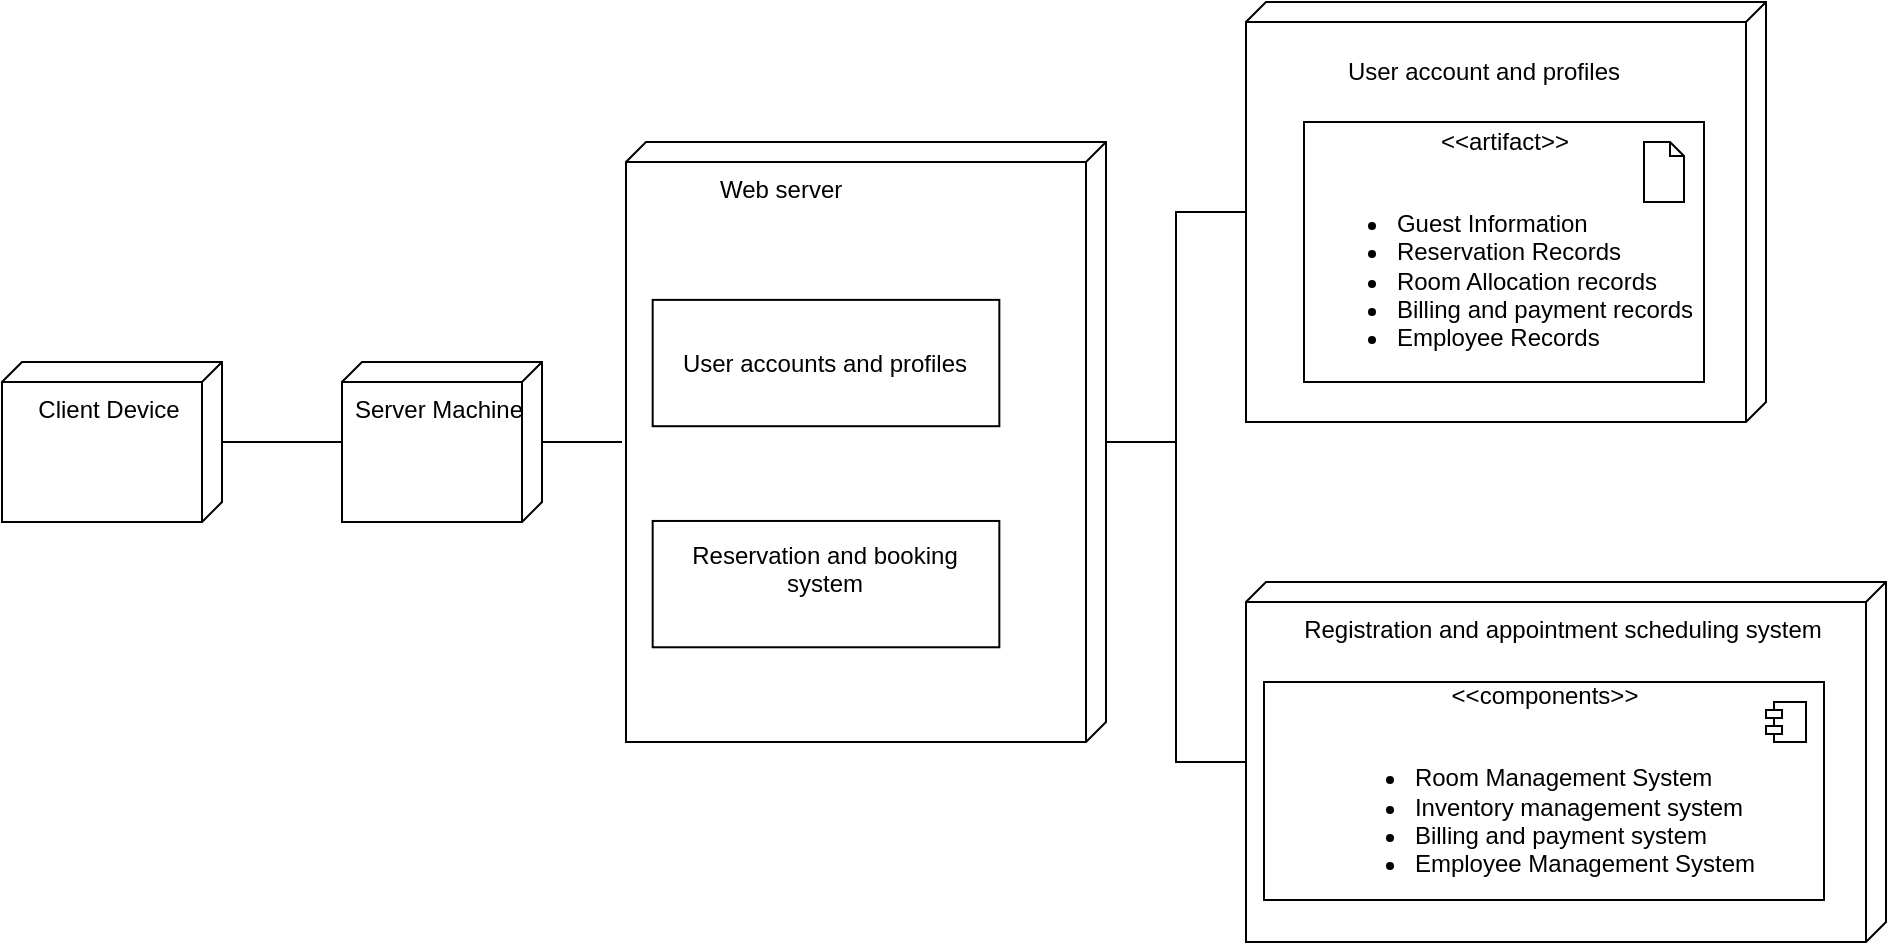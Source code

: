<mxfile version="20.8.16" type="device"><diagram name="Page-1" id="FSwSVzCY8HkpLkjBkYj_"><mxGraphModel dx="1036" dy="606" grid="1" gridSize="10" guides="1" tooltips="1" connect="1" arrows="1" fold="1" page="1" pageScale="1" pageWidth="12000" pageHeight="19000" math="0" shadow="0"><root><mxCell id="0"/><mxCell id="1" parent="0"/><mxCell id="JpplJrtEqMnznLGNv5cN-14" style="edgeStyle=orthogonalEdgeStyle;rounded=0;orthogonalLoop=1;jettySize=auto;html=1;endArrow=none;endFill=0;" parent="1" source="YBxOOPeRdkPw2_iesbOt-1" target="YBxOOPeRdkPw2_iesbOt-10" edge="1"><mxGeometry relative="1" as="geometry"/></mxCell><mxCell id="JpplJrtEqMnznLGNv5cN-15" style="edgeStyle=orthogonalEdgeStyle;rounded=0;orthogonalLoop=1;jettySize=auto;html=1;endArrow=none;endFill=0;" parent="1" source="YBxOOPeRdkPw2_iesbOt-1" target="YBxOOPeRdkPw2_iesbOt-12" edge="1"><mxGeometry relative="1" as="geometry"/></mxCell><mxCell id="YBxOOPeRdkPw2_iesbOt-1" value="&amp;nbsp; &amp;nbsp; &amp;nbsp; &amp;nbsp; &amp;nbsp; &amp;nbsp; Web server&lt;br&gt;" style="verticalAlign=top;align=left;shape=cube;size=10;direction=south;fontStyle=0;html=1;boundedLbl=1;spacingLeft=5;" parent="1" vertex="1"><mxGeometry x="331" y="130" width="240" height="300" as="geometry"/></mxCell><mxCell id="YBxOOPeRdkPw2_iesbOt-8" value="User accounts and profiles" style="rounded=0;whiteSpace=wrap;html=1;" parent="YBxOOPeRdkPw2_iesbOt-1" vertex="1"><mxGeometry x="13.333" y="78.947" width="173.333" height="63.158" as="geometry"/></mxCell><mxCell id="YBxOOPeRdkPw2_iesbOt-9" value="Reservation and booking system&lt;br/&gt;&lt;br/&gt;" style="rounded=0;whiteSpace=wrap;html=1;" parent="YBxOOPeRdkPw2_iesbOt-1" vertex="1"><mxGeometry x="13.333" y="189.474" width="173.333" height="63.158" as="geometry"/></mxCell><mxCell id="YBxOOPeRdkPw2_iesbOt-10" value="" style="verticalAlign=top;align=center;shape=cube;size=10;direction=south;html=1;boundedLbl=1;spacingLeft=5;" parent="1" vertex="1"><mxGeometry x="641" y="60" width="260" height="210" as="geometry"/></mxCell><mxCell id="YBxOOPeRdkPw2_iesbOt-12" value="&lt;div style=&quot;&quot;&gt;&lt;span style=&quot;background-color: initial;&quot;&gt;Registration and appointment scheduling system&lt;/span&gt;&lt;/div&gt;" style="verticalAlign=top;align=center;shape=cube;size=10;direction=south;html=1;boundedLbl=1;spacingLeft=5;" parent="1" vertex="1"><mxGeometry x="641" y="350" width="320" height="180" as="geometry"/></mxCell><mxCell id="YBxOOPeRdkPw2_iesbOt-13" value="&amp;lt;&amp;lt;artifact&amp;gt;&amp;gt;&lt;br&gt;&lt;br&gt;&lt;ul&gt;&lt;li style=&quot;text-align: left;&quot;&gt;Guest Information&lt;/li&gt;&lt;li style=&quot;text-align: left;&quot;&gt;Reservation Records&lt;/li&gt;&lt;li style=&quot;text-align: left;&quot;&gt;Room Allocation records&lt;br&gt;&lt;/li&gt;&lt;li style=&quot;text-align: left;&quot;&gt;Billing and payment records&lt;br&gt;&lt;/li&gt;&lt;li style=&quot;text-align: left;&quot;&gt;Employee Records&lt;/li&gt;&lt;/ul&gt;" style="html=1;align=center;verticalAlign=middle;dashed=0;" parent="1" vertex="1"><mxGeometry x="670" y="120" width="200" height="130" as="geometry"/></mxCell><mxCell id="YBxOOPeRdkPw2_iesbOt-14" value="&amp;lt;&amp;lt;components&amp;gt;&amp;gt;&lt;br&gt;&lt;br&gt;&lt;ul&gt;&lt;li style=&quot;text-align: left;&quot;&gt;Room Management System&lt;/li&gt;&lt;li style=&quot;text-align: left;&quot;&gt;Inventory management system&lt;br&gt;&lt;/li&gt;&lt;li style=&quot;text-align: left;&quot;&gt;Billing and payment system&lt;br&gt;&lt;/li&gt;&lt;li style=&quot;text-align: left;&quot;&gt;Employee Management System&lt;/li&gt;&lt;/ul&gt;" style="html=1;align=center;verticalAlign=middle;dashed=0;" parent="1" vertex="1"><mxGeometry x="650" y="400" width="280" height="109" as="geometry"/></mxCell><mxCell id="YBxOOPeRdkPw2_iesbOt-15" value="Server Machine" style="verticalAlign=top;align=center;shape=cube;size=10;direction=south;html=1;boundedLbl=1;spacingLeft=5;" parent="1" vertex="1"><mxGeometry width="100" height="80" relative="1" as="geometry"><mxPoint x="189" y="240" as="offset"/></mxGeometry></mxCell><mxCell id="YBxOOPeRdkPw2_iesbOt-21" value="" style="edgeStyle=orthogonalEdgeStyle;rounded=0;orthogonalLoop=1;jettySize=auto;html=1;endArrow=none;endFill=0;" parent="1" source="YBxOOPeRdkPw2_iesbOt-18" target="YBxOOPeRdkPw2_iesbOt-15" edge="1"><mxGeometry relative="1" as="geometry"/></mxCell><mxCell id="YBxOOPeRdkPw2_iesbOt-18" value="Client Device" style="verticalAlign=top;align=center;shape=cube;size=10;direction=south;html=1;boundedLbl=1;spacingLeft=5;" parent="1" vertex="1"><mxGeometry x="19" y="240" width="110" height="80" as="geometry"/></mxCell><mxCell id="YBxOOPeRdkPw2_iesbOt-22" value="" style="endArrow=none;html=1;rounded=0;" parent="1" source="YBxOOPeRdkPw2_iesbOt-15" edge="1"><mxGeometry width="50" height="50" relative="1" as="geometry"><mxPoint x="279" y="290" as="sourcePoint"/><mxPoint x="329" y="280" as="targetPoint"/></mxGeometry></mxCell><mxCell id="JpplJrtEqMnznLGNv5cN-12" value="" style="shape=module;jettyWidth=8;jettyHeight=4;" parent="1" vertex="1"><mxGeometry x="901" y="410" width="20" height="20" as="geometry"/></mxCell><mxCell id="JpplJrtEqMnznLGNv5cN-13" value="User account and profiles" style="text;html=1;strokeColor=none;fillColor=none;align=center;verticalAlign=middle;whiteSpace=wrap;rounded=0;" parent="1" vertex="1"><mxGeometry x="670" y="80" width="180" height="30" as="geometry"/></mxCell><mxCell id="JpplJrtEqMnznLGNv5cN-20" value="" style="shape=note2;boundedLbl=1;whiteSpace=wrap;html=1;size=7;verticalAlign=top;align=center;" parent="1" vertex="1"><mxGeometry x="840" y="130" width="20" height="30" as="geometry"/></mxCell></root></mxGraphModel></diagram></mxfile>